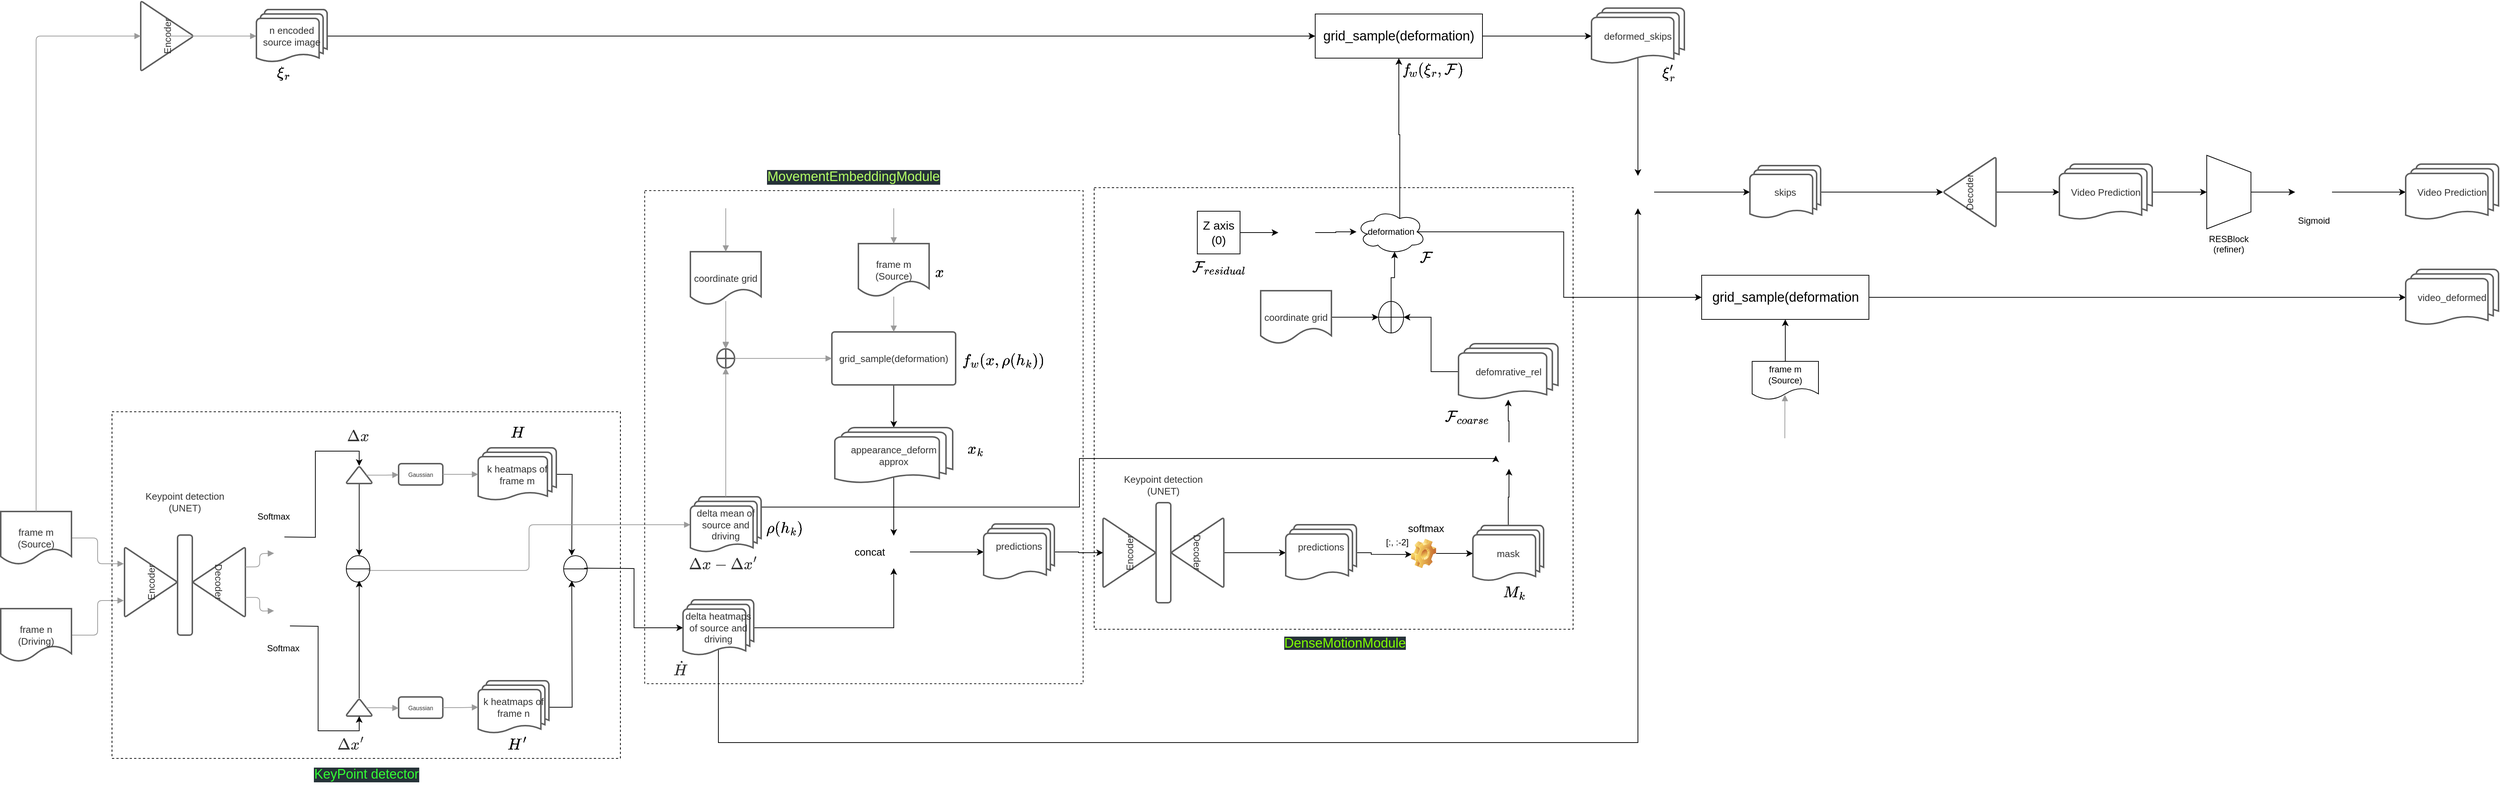 <mxfile version="13.3.5" type="device"><diagram id="L3eLGD_Az_eGLFjUM6wh" name="Page-1"><mxGraphModel dx="1581" dy="1795" grid="1" gridSize="10" guides="1" tooltips="1" connect="1" arrows="1" fold="1" page="1" pageScale="1" pageWidth="850" pageHeight="1100" math="1" shadow="0"><root><mxCell id="0"/><mxCell id="1" parent="0"/><UserObject label="&lt;font style=&quot;font-size: 18px&quot;&gt;$$\Delta x^\prime$$&lt;/font&gt;" lucidchartObjectId="6Wx8dJi_zDxf" id="5j5Tnzp2Y_lNu7FPLV_g-2"><mxCell style="html=1;whiteSpace=wrap;fontSize=13;fontColor=#333333;spacing=0;strokeOpacity=100;rounded=1;absoluteArcSize=1;arcSize=7.2;strokeWidth=2;fillColor=none;strokeColor=none;" vertex="1" parent="1"><mxGeometry x="506" y="406" width="130" height="14" as="geometry"/></mxCell></UserObject><UserObject label="&lt;font style=&quot;font-size: 18px&quot;&gt;$$\Delta x - \Delta x^\prime$$&lt;br&gt;&lt;/font&gt;" lucidchartObjectId="AYx8v_8K7wUC" id="5j5Tnzp2Y_lNu7FPLV_g-3"><mxCell style="html=1;whiteSpace=wrap;fontSize=13;fontColor=#333333;spacing=0;strokeOpacity=100;rounded=1;absoluteArcSize=1;arcSize=7.2;strokeWidth=2;fillColor=none;strokeColor=none;" vertex="1" parent="1"><mxGeometry x="1032" y="161" width="88" height="36" as="geometry"/></mxCell></UserObject><UserObject label="&lt;font style=&quot;font-size: 18px&quot;&gt;$$\dot{H}$$&lt;/font&gt;" lucidchartObjectId="OYx8OWezAmLr" id="5j5Tnzp2Y_lNu7FPLV_g-4"><mxCell style="html=1;whiteSpace=wrap;fontSize=13;fontColor=#333333;spacing=0;strokeOpacity=100;rounded=1;absoluteArcSize=1;arcSize=7.2;strokeWidth=2;fillColor=none;strokeColor=none;" vertex="1" parent="1"><mxGeometry x="970" y="292" width="98" height="36" as="geometry"/></mxCell></UserObject><UserObject label="Keypoint detection (UNET)" lucidchartObjectId="YHQ5b93i939r" id="5j5Tnzp2Y_lNu7FPLV_g-5"><mxCell style="html=1;whiteSpace=wrap;fontSize=13;fontColor=#333333;spacing=0;strokeOpacity=100;rounded=1;absoluteArcSize=1;arcSize=7.2;strokeWidth=2;fillColor=none;strokeColor=none;" vertex="1" parent="1"><mxGeometry x="274" y="65" width="144" height="36" as="geometry"/></mxCell></UserObject><UserObject label="" lucidchartObjectId="XDQ5Leu0.KPG" id="5j5Tnzp2Y_lNu7FPLV_g-6"><mxCell style="html=1;jettySize=18;fontSize=11;strokeColor=#9A9A9A;rounded=1;arcSize=12;edgeStyle=elbowEdgeStyle;startArrow=none;;endArrow=block;endFill=1;;exitX=1.009;exitY=0.5;exitPerimeter=1;" edge="1" parent="1" source="5j5Tnzp2Y_lNu7FPLV_g-8"><mxGeometry width="100" height="100" relative="1" as="geometry"><Array as="points"/><mxPoint x="263" y="167" as="targetPoint"/></mxGeometry></mxCell></UserObject><UserObject label="" lucidchartObjectId="1DQ50~fby6E-" id="5j5Tnzp2Y_lNu7FPLV_g-7"><mxCell style="html=1;jettySize=18;fontSize=11;strokeColor=#9A9A9A;rounded=1;arcSize=12;edgeStyle=elbowEdgeStyle;startArrow=none;;endArrow=block;endFill=1;;exitX=1.009;exitY=0.5;exitPerimeter=1;" edge="1" parent="1" source="5j5Tnzp2Y_lNu7FPLV_g-9"><mxGeometry width="100" height="100" relative="1" as="geometry"><Array as="points"/><mxPoint x="263" y="217" as="targetPoint"/></mxGeometry></mxCell></UserObject><UserObject label="frame m (Source)" lucidchartObjectId="6EQ5Cg.mGCNE" id="5j5Tnzp2Y_lNu7FPLV_g-8"><mxCell style="html=1;whiteSpace=wrap;shape=document;fontSize=13;fontColor=#333333;spacing=3;strokeColor=#5e5e5e;strokeOpacity=100;rounded=1;absoluteArcSize=1;arcSize=7.2;strokeWidth=2;fillColor=none;" vertex="1" parent="1"><mxGeometry x="96" y="96" width="96" height="72" as="geometry"/></mxCell></UserObject><UserObject label="frame n (Driving)" lucidchartObjectId="-EQ5yYWdhNQ1" id="5j5Tnzp2Y_lNu7FPLV_g-9"><mxCell style="html=1;whiteSpace=wrap;shape=document;fontSize=13;fontColor=#333333;spacing=3;strokeColor=#5e5e5e;strokeOpacity=100;rounded=1;absoluteArcSize=1;arcSize=7.2;strokeWidth=2;fillColor=none;" vertex="1" parent="1"><mxGeometry x="96" y="228" width="96" height="72" as="geometry"/></mxCell></UserObject><mxCell id="5j5Tnzp2Y_lNu7FPLV_g-84" style="edgeStyle=orthogonalEdgeStyle;rounded=0;orthogonalLoop=1;jettySize=auto;html=1;exitX=1;exitY=0.5;exitDx=0;exitDy=0;exitPerimeter=0;entryX=0.5;entryY=0;entryDx=0;entryDy=0;" edge="1" parent="1" source="5j5Tnzp2Y_lNu7FPLV_g-10"><mxGeometry relative="1" as="geometry"><mxPoint x="871" y="156" as="targetPoint"/></mxGeometry></mxCell><UserObject label="k heatmaps of frame m" lucidchartObjectId="iFQ5_AFMdcz." id="5j5Tnzp2Y_lNu7FPLV_g-10"><mxCell style="html=1;whiteSpace=wrap;shape=mxgraph.flowchart.multi-document;fontSize=13;fontColor=#333333;spacing=3;strokeColor=#5e5e5e;strokeOpacity=100;rounded=1;absoluteArcSize=1;arcSize=7.2;strokeWidth=2;" vertex="1" parent="1"><mxGeometry x="744" y="9.5" width="106" height="72" as="geometry"/></mxCell></UserObject><mxCell id="5j5Tnzp2Y_lNu7FPLV_g-86" style="edgeStyle=orthogonalEdgeStyle;rounded=0;orthogonalLoop=1;jettySize=auto;html=1;exitX=1;exitY=0.5;exitDx=0;exitDy=0;exitPerimeter=0;entryX=0.5;entryY=1;entryDx=0;entryDy=0;" edge="1" parent="1" source="5j5Tnzp2Y_lNu7FPLV_g-11"><mxGeometry relative="1" as="geometry"><mxPoint x="871" y="190" as="targetPoint"/></mxGeometry></mxCell><UserObject label="k heatmaps of frame n" lucidchartObjectId="kFQ57FH5-kVG" id="5j5Tnzp2Y_lNu7FPLV_g-11"><mxCell style="html=1;whiteSpace=wrap;shape=mxgraph.flowchart.multi-document;fontSize=13;fontColor=#333333;spacing=3;strokeColor=#5e5e5e;strokeOpacity=100;rounded=1;absoluteArcSize=1;arcSize=7.2;strokeWidth=2;" vertex="1" parent="1"><mxGeometry x="744" y="326" width="96" height="72" as="geometry"/></mxCell></UserObject><UserObject label="Encoder" lucidchartObjectId="UIU5APm7ZW-x" id="5j5Tnzp2Y_lNu7FPLV_g-15"><mxCell style="html=1;whiteSpace=wrap;triangle;direction=south;anchorPointDirection=0;fontSize=13;fontColor=#333333;spacing=3;strokeColor=#5e5e5e;strokeOpacity=100;rounded=1;absoluteArcSize=1;arcSize=7.2;rotation=-90;strokeWidth=2;fillColor=none;" vertex="1" parent="1"><mxGeometry x="274" y="-586" width="96" height="72" as="geometry"/></mxCell></UserObject><UserObject label="" lucidchartObjectId="4IU5thQQEV3Q" id="5j5Tnzp2Y_lNu7FPLV_g-16"><mxCell style="html=1;jettySize=18;fontSize=11;strokeColor=#9A9A9A;rounded=1;arcSize=12;edgeStyle=orthogonalEdgeStyle;startArrow=none;;endArrow=block;endFill=1;;exitX=0.5;exitY=-0.013;exitPerimeter=1;entryX=0.5;entryY=-0.012;entryPerimeter=1;" edge="1" parent="1" source="5j5Tnzp2Y_lNu7FPLV_g-8" target="5j5Tnzp2Y_lNu7FPLV_g-15"><mxGeometry width="100" height="100" relative="1" as="geometry"><Array as="points"/></mxGeometry></mxCell></UserObject><UserObject label="Gaussian" lucidchartObjectId="9JU5BJXWtmYZ" id="5j5Tnzp2Y_lNu7FPLV_g-17"><mxCell style="html=1;whiteSpace=wrap;;fontSize=8;fontColor=#333333;spacing=3;strokeColor=#5e5e5e;strokeOpacity=100;rounded=1;absoluteArcSize=1;arcSize=7.2;strokeWidth=2;fillColor=none;" vertex="1" parent="1"><mxGeometry x="636" y="348" width="60" height="29" as="geometry"/></mxCell></UserObject><UserObject label="Decoder" lucidchartObjectId="Q1U5qX6ZHVPk" id="5j5Tnzp2Y_lNu7FPLV_g-18"><mxCell style="html=1;whiteSpace=wrap;triangle;direction=south;anchorPointDirection=0;fontSize=13;fontColor=#333333;spacing=3;strokeColor=#5e5e5e;strokeOpacity=100;rounded=1;absoluteArcSize=1;arcSize=7.2;rotation=90;strokeWidth=2;fillColor=none;" vertex="1" parent="1"><mxGeometry x="344" y="156" width="96" height="72" as="geometry"/></mxCell></UserObject><UserObject label="Encoder" lucidchartObjectId="R1U5oZ_cvqZq" id="5j5Tnzp2Y_lNu7FPLV_g-19"><mxCell style="html=1;whiteSpace=wrap;triangle;direction=south;anchorPointDirection=0;fontSize=13;fontColor=#333333;spacing=3;strokeColor=#5e5e5e;strokeOpacity=100;rounded=1;absoluteArcSize=1;arcSize=7.2;rotation=-90;strokeWidth=2;fillColor=none;" vertex="1" parent="1"><mxGeometry x="252" y="156" width="96" height="72" as="geometry"/></mxCell></UserObject><UserObject label="" lucidchartObjectId="r2U5DAS223IC" id="5j5Tnzp2Y_lNu7FPLV_g-20"><mxCell style="html=1;whiteSpace=wrap;;fontSize=11;spacing=3;strokeColor=#5e5e5e;strokeOpacity=100;rounded=1;absoluteArcSize=1;arcSize=7.2;strokeWidth=2;fillColor=none;" vertex="1" parent="1"><mxGeometry x="336" y="128" width="20" height="136" as="geometry"/></mxCell></UserObject><UserObject label="" lucidchartObjectId="y3U5kB7.U.N3" id="5j5Tnzp2Y_lNu7FPLV_g-21"><mxCell style="html=1;jettySize=18;fontSize=11;strokeColor=#9A9A9A;rounded=1;arcSize=12;edgeStyle=orthogonalEdgeStyle;startArrow=none;;endArrow=block;endFill=1;;exitX=0.279;exitY=-0.013;exitPerimeter=1;entryX=0.102;entryY=0.538;entryPerimeter=1;" edge="1" parent="1" source="5j5Tnzp2Y_lNu7FPLV_g-18"><mxGeometry width="100" height="100" relative="1" as="geometry"><Array as="points"/><mxPoint x="467" y="152.797" as="targetPoint"/></mxGeometry></mxCell></UserObject><UserObject label="" lucidchartObjectId="E3U5V~7MBOwX" id="5j5Tnzp2Y_lNu7FPLV_g-22"><mxCell style="html=1;jettySize=18;fontSize=11;strokeColor=#9A9A9A;rounded=1;arcSize=12;edgeStyle=orthogonalEdgeStyle;startArrow=none;;endArrow=block;endFill=1;;exitX=0.721;exitY=-0.012;exitPerimeter=1;entryX=0.102;entryY=0.415;entryPerimeter=1;" edge="1" parent="1" source="5j5Tnzp2Y_lNu7FPLV_g-18"><mxGeometry width="100" height="100" relative="1" as="geometry"><Array as="points"/><mxPoint x="467" y="230.943" as="targetPoint"/></mxGeometry></mxCell></UserObject><UserObject label="Gaussian" lucidchartObjectId="LgV5c-Hravci" id="5j5Tnzp2Y_lNu7FPLV_g-23"><mxCell style="html=1;whiteSpace=wrap;;fontSize=8;fontColor=#333333;spacing=3;strokeColor=#5e5e5e;strokeOpacity=100;rounded=1;absoluteArcSize=1;arcSize=7.2;strokeWidth=2;fillColor=none;" vertex="1" parent="1"><mxGeometry x="636" y="31" width="60" height="29" as="geometry"/></mxCell></UserObject><UserObject label="" lucidchartObjectId="max8T9RApycU" id="5j5Tnzp2Y_lNu7FPLV_g-24"><mxCell style="html=1;jettySize=18;fontSize=11;strokeColor=#9A9A9A;rounded=1;arcSize=12;edgeStyle=orthogonalEdgeStyle;startArrow=none;;endArrow=block;endFill=1;;exitX=1.015;exitY=0.5;exitPerimeter=1;entryX=-0.009;entryY=0.5;entryPerimeter=1;" edge="1" parent="1" source="5j5Tnzp2Y_lNu7FPLV_g-23" target="5j5Tnzp2Y_lNu7FPLV_g-10"><mxGeometry width="100" height="100" relative="1" as="geometry"><Array as="points"/></mxGeometry></mxCell></UserObject><UserObject label="" lucidchartObjectId="gbx8Wof-hVXV" id="5j5Tnzp2Y_lNu7FPLV_g-25"><mxCell style="html=1;jettySize=18;fontSize=11;strokeColor=#9A9A9A;rounded=1;arcSize=12;edgeStyle=orthogonalEdgeStyle;startArrow=none;;endArrow=block;endFill=1;;exitX=1.015;exitY=0.5;exitPerimeter=1;entryX=-0.009;entryY=0.5;entryPerimeter=1;" edge="1" parent="1" source="5j5Tnzp2Y_lNu7FPLV_g-17" target="5j5Tnzp2Y_lNu7FPLV_g-11"><mxGeometry width="100" height="100" relative="1" as="geometry"><Array as="points"/></mxGeometry></mxCell></UserObject><mxCell id="5j5Tnzp2Y_lNu7FPLV_g-82" style="edgeStyle=orthogonalEdgeStyle;rounded=0;orthogonalLoop=1;jettySize=auto;html=1;exitX=0.5;exitY=0;exitDx=0;exitDy=0;entryX=0.5;entryY=1;entryDx=0;entryDy=0;" edge="1" parent="1" source="5j5Tnzp2Y_lNu7FPLV_g-29"><mxGeometry relative="1" as="geometry"><mxPoint x="582.5" y="190" as="targetPoint"/></mxGeometry></mxCell><UserObject label="" lucidchartObjectId="8Vx87D0tTsEu" id="5j5Tnzp2Y_lNu7FPLV_g-29"><mxCell style="html=1;whiteSpace=wrap;triangle;direction=north;anchorPointDirection=0;fontSize=11;spacing=3;strokeColor=#5e5e5e;strokeOpacity=100;rounded=1;absoluteArcSize=1;arcSize=7.2;strokeWidth=2;" vertex="1" parent="1"><mxGeometry x="564" y="350" width="37" height="24" as="geometry"/></mxCell></UserObject><mxCell id="5j5Tnzp2Y_lNu7FPLV_g-79" style="edgeStyle=orthogonalEdgeStyle;rounded=0;orthogonalLoop=1;jettySize=auto;html=1;exitX=0.5;exitY=1;exitDx=0;exitDy=0;entryX=0.5;entryY=0;entryDx=0;entryDy=0;" edge="1" parent="1" source="5j5Tnzp2Y_lNu7FPLV_g-30"><mxGeometry relative="1" as="geometry"><mxPoint x="582.5" y="156" as="targetPoint"/></mxGeometry></mxCell><UserObject label="" lucidchartObjectId="qWx8_yA~ZtG2" id="5j5Tnzp2Y_lNu7FPLV_g-30"><mxCell style="html=1;whiteSpace=wrap;triangle;direction=north;anchorPointDirection=0;fontSize=11;spacing=3;strokeColor=#5e5e5e;strokeOpacity=100;rounded=1;absoluteArcSize=1;arcSize=7.2;strokeWidth=2;fillColor=none;" vertex="1" parent="1"><mxGeometry x="564" y="34" width="37" height="24" as="geometry"/></mxCell></UserObject><UserObject label="" lucidchartObjectId="IWx8UNFeWIfw" id="5j5Tnzp2Y_lNu7FPLV_g-33"><mxCell style="html=1;jettySize=18;fontSize=11;strokeColor=#9A9A9A;rounded=1;arcSize=12;edgeStyle=orthogonalEdgeStyle;startArrow=none;;endArrow=block;endFill=1;;exitX=0.795;exitY=0.529;exitPerimeter=1;entryX=-0.015;entryY=0.524;entryPerimeter=1;" edge="1" parent="1" source="5j5Tnzp2Y_lNu7FPLV_g-29" target="5j5Tnzp2Y_lNu7FPLV_g-17"><mxGeometry width="100" height="100" relative="1" as="geometry"><Array as="points"/></mxGeometry></mxCell></UserObject><UserObject label="" lucidchartObjectId="OWx8GfACaasp" id="5j5Tnzp2Y_lNu7FPLV_g-34"><mxCell style="html=1;jettySize=18;fontSize=11;strokeColor=#9A9A9A;rounded=1;arcSize=12;edgeStyle=orthogonalEdgeStyle;startArrow=none;;endArrow=block;endFill=1;;exitX=0.795;exitY=0.529;exitPerimeter=1;entryX=-0.015;entryY=0.524;entryPerimeter=1;" edge="1" parent="1" source="5j5Tnzp2Y_lNu7FPLV_g-30" target="5j5Tnzp2Y_lNu7FPLV_g-23"><mxGeometry width="100" height="100" relative="1" as="geometry"><Array as="points"/></mxGeometry></mxCell></UserObject><UserObject label="&lt;font style=&quot;font-size: 18px&quot;&gt;$$\Delta x$$&lt;/font&gt;" lucidchartObjectId="uXx8t-WE20jk" id="5j5Tnzp2Y_lNu7FPLV_g-35"><mxCell style="html=1;whiteSpace=wrap;fontSize=13;fontColor=#333333;spacing=0;strokeOpacity=100;rounded=1;absoluteArcSize=1;arcSize=7.2;strokeWidth=2;fillColor=none;strokeColor=none;" vertex="1" parent="1"><mxGeometry x="516" y="-12" width="130" height="14" as="geometry"/></mxCell></UserObject><UserObject label="n encoded source image" lucidchartObjectId="hZx8ResisXe5" id="5j5Tnzp2Y_lNu7FPLV_g-39"><mxCell style="html=1;whiteSpace=wrap;shape=mxgraph.flowchart.multi-document;fontSize=13;fontColor=#333333;spacing=3;strokeColor=#5e5e5e;strokeOpacity=100;rounded=1;absoluteArcSize=1;arcSize=7.2;fillColor=FFFFFF;strokeWidth=2;" vertex="1" parent="1"><mxGeometry x="443" y="-586" width="96" height="72" as="geometry"/></mxCell></UserObject><UserObject label="" lucidchartObjectId="qty8qVSh8B0U" id="5j5Tnzp2Y_lNu7FPLV_g-40"><mxCell style="html=1;jettySize=18;fontSize=11;strokeColor=#9A9A9A;rounded=1;arcSize=12;edgeStyle=orthogonalEdgeStyle;startArrow=none;;endArrow=block;endFill=1;;exitX=0.5;exitY=0.987;exitPerimeter=1;entryX=-0.009;entryY=0.5;entryPerimeter=1;" edge="1" parent="1" source="5j5Tnzp2Y_lNu7FPLV_g-15" target="5j5Tnzp2Y_lNu7FPLV_g-39"><mxGeometry width="100" height="100" relative="1" as="geometry"><Array as="points"/></mxGeometry></mxCell></UserObject><UserObject label="" lucidchartObjectId="zty8ZvJ4AGnx" id="5j5Tnzp2Y_lNu7FPLV_g-41"><mxCell style="html=1;jettySize=18;fontSize=11;strokeColor=#9A9A9A;rounded=1;arcSize=12;edgeStyle=orthogonalEdgeStyle;startArrow=none;;endArrow=block;endFill=1;;exitX=1;exitY=0.668;exitPerimeter=1;entryX=-0.009;entryY=0.5;entryPerimeter=1;" edge="1" parent="1" target="5j5Tnzp2Y_lNu7FPLV_g-46"><mxGeometry width="100" height="100" relative="1" as="geometry"><Array as="points"><mxPoint x="813" y="176"/><mxPoint x="813" y="114"/></Array><mxPoint x="594" y="176.077" as="sourcePoint"/></mxGeometry></mxCell></UserObject><mxCell id="5j5Tnzp2Y_lNu7FPLV_g-175" style="edgeStyle=orthogonalEdgeStyle;rounded=0;orthogonalLoop=1;jettySize=auto;html=1;exitX=1;exitY=0.5;exitDx=0;exitDy=0;exitPerimeter=0;" edge="1" parent="1" source="5j5Tnzp2Y_lNu7FPLV_g-42" target="5j5Tnzp2Y_lNu7FPLV_g-174"><mxGeometry relative="1" as="geometry"/></mxCell><UserObject label="n encoded source image" lucidchartObjectId="Nty83J-XGm4c" id="5j5Tnzp2Y_lNu7FPLV_g-42"><mxCell style="html=1;whiteSpace=wrap;shape=mxgraph.flowchart.multi-document;fontSize=13;fontColor=#333333;spacing=3;strokeColor=#5e5e5e;strokeOpacity=100;rounded=1;absoluteArcSize=1;arcSize=7.2;strokeWidth=2;" vertex="1" parent="1"><mxGeometry x="443" y="-586" width="96" height="72" as="geometry"/></mxCell></UserObject><UserObject label="frame m (Source)" lucidchartObjectId="7uy8eTkhC.3t" id="5j5Tnzp2Y_lNu7FPLV_g-43"><mxCell style="html=1;whiteSpace=wrap;shape=document;fontSize=13;fontColor=#333333;spacing=3;strokeColor=#5e5e5e;strokeOpacity=100;rounded=1;absoluteArcSize=1;arcSize=7.2;strokeWidth=2;fillColor=none;" vertex="1" parent="1"><mxGeometry x="1260" y="-268" width="96" height="72" as="geometry"/></mxCell></UserObject><mxCell id="5j5Tnzp2Y_lNu7FPLV_g-220" style="edgeStyle=orthogonalEdgeStyle;rounded=0;orthogonalLoop=1;jettySize=auto;html=1;exitX=0.5;exitY=1;exitDx=0;exitDy=0;entryX=0.5;entryY=0;entryDx=0;entryDy=0;entryPerimeter=0;" edge="1" parent="1" source="5j5Tnzp2Y_lNu7FPLV_g-44" target="5j5Tnzp2Y_lNu7FPLV_g-219"><mxGeometry relative="1" as="geometry"/></mxCell><UserObject label="grid_sample(deformation)" lucidchartObjectId="zvy8iDGms_y4" id="5j5Tnzp2Y_lNu7FPLV_g-44"><mxCell style="html=1;whiteSpace=wrap;;fontSize=13;fontColor=#333333;spacing=3;strokeColor=#5e5e5e;strokeOpacity=100;rounded=1;absoluteArcSize=1;arcSize=7.2;strokeWidth=2;fillColor=none;" vertex="1" parent="1"><mxGeometry x="1224" y="-148" width="168" height="72" as="geometry"/></mxCell></UserObject><UserObject label="" lucidchartObjectId="9vy8EGMD3ZkZ" id="5j5Tnzp2Y_lNu7FPLV_g-45"><mxCell style="html=1;jettySize=18;fontSize=11;strokeColor=#9A9A9A;rounded=1;arcSize=12;edgeStyle=orthogonalEdgeStyle;startArrow=none;;endArrow=block;endFill=1;;exitX=0.5;exitY=0.929;exitPerimeter=1;entryX=0.5;entryY=-0.012;entryPerimeter=1;" edge="1" parent="1" source="5j5Tnzp2Y_lNu7FPLV_g-43" target="5j5Tnzp2Y_lNu7FPLV_g-44"><mxGeometry width="100" height="100" relative="1" as="geometry"><Array as="points"/></mxGeometry></mxCell></UserObject><mxCell id="5j5Tnzp2Y_lNu7FPLV_g-162" style="edgeStyle=orthogonalEdgeStyle;rounded=0;orthogonalLoop=1;jettySize=auto;html=1;exitX=1;exitY=0.5;exitDx=0;exitDy=0;exitPerimeter=0;entryX=0;entryY=0.5;entryDx=0;entryDy=0;" edge="1" parent="1" source="5j5Tnzp2Y_lNu7FPLV_g-46" target="5j5Tnzp2Y_lNu7FPLV_g-122"><mxGeometry relative="1" as="geometry"><Array as="points"><mxPoint x="1128" y="90"/><mxPoint x="1560" y="90"/><mxPoint x="1560" y="24"/><mxPoint x="2125" y="24"/></Array></mxGeometry></mxCell><UserObject label="delta mean of source and driving" lucidchartObjectId="Dwy8T9g5jju3" id="5j5Tnzp2Y_lNu7FPLV_g-46"><mxCell style="html=1;whiteSpace=wrap;shape=mxgraph.flowchart.multi-document;fontSize=13;fontColor=#333333;spacing=3;strokeColor=#5e5e5e;strokeOpacity=100;rounded=1;absoluteArcSize=1;arcSize=7.2;strokeWidth=2;" vertex="1" parent="1"><mxGeometry x="1032" y="76" width="96" height="76" as="geometry"/></mxCell></UserObject><UserObject label="coordinate grid" lucidchartObjectId="0wy8vBlmR4Og" id="5j5Tnzp2Y_lNu7FPLV_g-47"><mxCell style="html=1;whiteSpace=wrap;shape=document;fontSize=13;fontColor=#333333;spacing=3;strokeColor=#5e5e5e;strokeOpacity=100;rounded=1;absoluteArcSize=1;arcSize=7.2;strokeWidth=2;fillColor=none;" vertex="1" parent="1"><mxGeometry x="1032" y="-257" width="96" height="72" as="geometry"/></mxCell></UserObject><UserObject label="" lucidchartObjectId="-wy8DjJCu2~j" id="5j5Tnzp2Y_lNu7FPLV_g-48"><mxCell style="html=1;whiteSpace=wrap;shape=mxgraph.flowchart.summing_function;fontSize=11;spacing=3;strokeColor=#5e5e5e;strokeOpacity=100;rounded=1;absoluteArcSize=1;arcSize=7.2;strokeWidth=2;fillColor=none;" vertex="1" parent="1"><mxGeometry x="1068" y="-125" width="24" height="26" as="geometry"/></mxCell></UserObject><UserObject label="" lucidchartObjectId="dxy8EBHts.dO" id="5j5Tnzp2Y_lNu7FPLV_g-49"><mxCell style="html=1;jettySize=18;fontSize=11;strokeColor=#9A9A9A;rounded=1;arcSize=12;edgeStyle=orthogonalEdgeStyle;startArrow=none;;endArrow=block;endFill=1;;exitX=0.5;exitY=0.929;exitPerimeter=1;entryX=0.5;entryY=-0.034;entryPerimeter=1;" edge="1" parent="1" source="5j5Tnzp2Y_lNu7FPLV_g-47" target="5j5Tnzp2Y_lNu7FPLV_g-48"><mxGeometry width="100" height="100" relative="1" as="geometry"><Array as="points"/></mxGeometry></mxCell></UserObject><UserObject label="" lucidchartObjectId="fxy8N.wD9Us2" id="5j5Tnzp2Y_lNu7FPLV_g-50"><mxCell style="html=1;jettySize=18;fontSize=11;strokeColor=#9A9A9A;rounded=1;arcSize=12;edgeStyle=orthogonalEdgeStyle;startArrow=none;;endArrow=block;endFill=1;;exitX=0.5;exitY=-0.012;exitPerimeter=1;entryX=0.5;entryY=1.034;entryPerimeter=1;" edge="1" parent="1" source="5j5Tnzp2Y_lNu7FPLV_g-46" target="5j5Tnzp2Y_lNu7FPLV_g-48"><mxGeometry width="100" height="100" relative="1" as="geometry"><Array as="points"/></mxGeometry></mxCell></UserObject><UserObject label="" lucidchartObjectId="vxy84.5l3FTc" id="5j5Tnzp2Y_lNu7FPLV_g-51"><mxCell style="html=1;jettySize=18;fontSize=11;strokeColor=#9A9A9A;rounded=1;arcSize=12;edgeStyle=orthogonalEdgeStyle;startArrow=none;;endArrow=block;endFill=1;;exitX=1.038;exitY=0.5;exitPerimeter=1;entryX=-0.005;entryY=0.5;entryPerimeter=1;" edge="1" parent="1" source="5j5Tnzp2Y_lNu7FPLV_g-48" target="5j5Tnzp2Y_lNu7FPLV_g-44"><mxGeometry width="100" height="100" relative="1" as="geometry"><Array as="points"/></mxGeometry></mxCell></UserObject><UserObject label="" lucidchartObjectId="8yy8gBGPnmRJ" id="5j5Tnzp2Y_lNu7FPLV_g-52"><mxCell style="html=1;jettySize=18;fontSize=11;strokeColor=#9A9A9A;rounded=1;arcSize=12;edgeStyle=elbowEdgeStyle;startArrow=none;;endArrow=block;endFill=1;;" edge="1" parent="1"><mxGeometry width="100" height="100" relative="1" as="geometry"><Array as="points"/><mxPoint x="1080" y="-190" as="sourcePoint"/><mxPoint x="1080" y="-126" as="targetPoint"/></mxGeometry></mxCell></UserObject><UserObject label="" lucidchartObjectId="jzy8jUYwbxyw" id="5j5Tnzp2Y_lNu7FPLV_g-53"><mxCell style="html=1;jettySize=18;fontSize=11;strokeColor=#9A9A9A;rounded=1;arcSize=12;edgeStyle=elbowEdgeStyle;startArrow=none;;endArrow=block;endFill=1;;entryX=0.5;entryY=-0.013;entryPerimeter=1;" edge="1" parent="1" target="5j5Tnzp2Y_lNu7FPLV_g-47"><mxGeometry width="100" height="100" relative="1" as="geometry"><Array as="points"/><mxPoint x="1080" y="-316" as="sourcePoint"/></mxGeometry></mxCell></UserObject><UserObject label="" lucidchartObjectId="nzy81qC2KPHd" id="5j5Tnzp2Y_lNu7FPLV_g-54"><mxCell style="html=1;jettySize=18;fontSize=11;strokeColor=#9A9A9A;rounded=1;arcSize=12;edgeStyle=elbowEdgeStyle;startArrow=none;;endArrow=block;endFill=1;;entryX=0.5;entryY=-0.013;entryPerimeter=1;" edge="1" parent="1" target="5j5Tnzp2Y_lNu7FPLV_g-43"><mxGeometry width="100" height="100" relative="1" as="geometry"><Array as="points"/><mxPoint x="1308" y="-316" as="sourcePoint"/></mxGeometry></mxCell></UserObject><mxCell id="5j5Tnzp2Y_lNu7FPLV_g-71" style="edgeStyle=orthogonalEdgeStyle;rounded=0;orthogonalLoop=1;jettySize=auto;html=1;exitX=0.4;exitY=0.1;exitDx=0;exitDy=0;exitPerimeter=0;entryX=0.5;entryY=0;entryDx=0;entryDy=0;" edge="1" parent="1" target="5j5Tnzp2Y_lNu7FPLV_g-30"><mxGeometry relative="1" as="geometry"><mxPoint x="481" y="130.6" as="sourcePoint"/></mxGeometry></mxCell><mxCell id="5j5Tnzp2Y_lNu7FPLV_g-72" style="edgeStyle=orthogonalEdgeStyle;rounded=0;orthogonalLoop=1;jettySize=auto;html=1;exitX=0.55;exitY=0.95;exitDx=0;exitDy=0;exitPerimeter=0;entryX=0.5;entryY=1;entryDx=0;entryDy=0;" edge="1" parent="1" target="5j5Tnzp2Y_lNu7FPLV_g-29"><mxGeometry relative="1" as="geometry"><mxPoint x="488.5" y="251.45" as="sourcePoint"/></mxGeometry></mxCell><mxCell id="5j5Tnzp2Y_lNu7FPLV_g-69" value="Softmax" style="text;html=1;align=center;verticalAlign=middle;resizable=0;points=[];autosize=1;" vertex="1" parent="1"><mxGeometry x="449" y="272" width="60" height="20" as="geometry"/></mxCell><mxCell id="5j5Tnzp2Y_lNu7FPLV_g-99" style="edgeStyle=orthogonalEdgeStyle;rounded=0;orthogonalLoop=1;jettySize=auto;html=1;exitX=1;exitY=0.5;exitDx=0;exitDy=0;entryX=0;entryY=0.5;entryDx=0;entryDy=0;entryPerimeter=0;" edge="1" parent="1" target="5j5Tnzp2Y_lNu7FPLV_g-98"><mxGeometry relative="1" as="geometry"><mxPoint x="888" y="173" as="sourcePoint"/></mxGeometry></mxCell><UserObject label="Keypoint detection (UNET)" lucidchartObjectId="YHQ5b93i939r" id="5j5Tnzp2Y_lNu7FPLV_g-91"><mxCell style="html=1;whiteSpace=wrap;fontSize=13;fontColor=#333333;spacing=0;strokeOpacity=100;rounded=1;absoluteArcSize=1;arcSize=7.2;strokeWidth=2;fillColor=none;strokeColor=none;" vertex="1" parent="1"><mxGeometry x="1602" y="42" width="144" height="36" as="geometry"/></mxCell></UserObject><mxCell id="5j5Tnzp2Y_lNu7FPLV_g-114" style="edgeStyle=orthogonalEdgeStyle;rounded=0;orthogonalLoop=1;jettySize=auto;html=1;exitX=0.5;exitY=0;exitDx=0;exitDy=0;entryX=0;entryY=0.5;entryDx=0;entryDy=0;entryPerimeter=0;" edge="1" parent="1" source="5j5Tnzp2Y_lNu7FPLV_g-92" target="5j5Tnzp2Y_lNu7FPLV_g-113"><mxGeometry relative="1" as="geometry"/></mxCell><UserObject label="Decoder" lucidchartObjectId="Q1U5qX6ZHVPk" id="5j5Tnzp2Y_lNu7FPLV_g-92"><mxCell style="html=1;whiteSpace=wrap;triangle;direction=south;anchorPointDirection=0;fontSize=13;fontColor=#333333;spacing=3;strokeColor=#5e5e5e;strokeOpacity=100;rounded=1;absoluteArcSize=1;arcSize=7.2;rotation=90;strokeWidth=2;fillColor=none;" vertex="1" parent="1"><mxGeometry x="1672" y="116" width="96" height="72" as="geometry"/></mxCell></UserObject><UserObject label="Encoder" lucidchartObjectId="R1U5oZ_cvqZq" id="5j5Tnzp2Y_lNu7FPLV_g-93"><mxCell style="html=1;whiteSpace=wrap;triangle;direction=south;anchorPointDirection=0;fontSize=13;fontColor=#333333;spacing=3;strokeColor=#5e5e5e;strokeOpacity=100;rounded=1;absoluteArcSize=1;arcSize=7.2;rotation=-90;strokeWidth=2;fillColor=none;" vertex="1" parent="1"><mxGeometry x="1580" y="116" width="96" height="72" as="geometry"/></mxCell></UserObject><UserObject label="" lucidchartObjectId="r2U5DAS223IC" id="5j5Tnzp2Y_lNu7FPLV_g-94"><mxCell style="html=1;whiteSpace=wrap;;fontSize=11;spacing=3;strokeColor=#5e5e5e;strokeOpacity=100;rounded=1;absoluteArcSize=1;arcSize=7.2;strokeWidth=2;fillColor=none;" vertex="1" parent="1"><mxGeometry x="1664" y="84" width="20" height="136" as="geometry"/></mxCell></UserObject><mxCell id="5j5Tnzp2Y_lNu7FPLV_g-104" style="edgeStyle=orthogonalEdgeStyle;rounded=0;orthogonalLoop=1;jettySize=auto;html=1;exitX=1;exitY=0.5;exitDx=0;exitDy=0;exitPerimeter=0;" edge="1" parent="1" source="5j5Tnzp2Y_lNu7FPLV_g-98" target="5j5Tnzp2Y_lNu7FPLV_g-102"><mxGeometry relative="1" as="geometry"/></mxCell><mxCell id="5j5Tnzp2Y_lNu7FPLV_g-180" style="edgeStyle=orthogonalEdgeStyle;rounded=0;orthogonalLoop=1;jettySize=auto;html=1;exitX=0.5;exitY=0.88;exitDx=0;exitDy=0;exitPerimeter=0;entryX=0.5;entryY=1;entryDx=0;entryDy=0;" edge="1" parent="1" source="5j5Tnzp2Y_lNu7FPLV_g-98" target="5j5Tnzp2Y_lNu7FPLV_g-183"><mxGeometry relative="1" as="geometry"><mxPoint x="2318" y="-190" as="targetPoint"/><Array as="points"><mxPoint x="1070" y="410"/><mxPoint x="2318" y="410"/></Array></mxGeometry></mxCell><UserObject label="delta heatmaps of source and driving" lucidchartObjectId="Dwy8T9g5jju3" id="5j5Tnzp2Y_lNu7FPLV_g-98"><mxCell style="html=1;whiteSpace=wrap;shape=mxgraph.flowchart.multi-document;fontSize=13;fontColor=#333333;spacing=3;strokeColor=#5e5e5e;strokeOpacity=100;rounded=1;absoluteArcSize=1;arcSize=7.2;strokeWidth=2;" vertex="1" parent="1"><mxGeometry x="1022" y="216" width="96" height="76" as="geometry"/></mxCell></UserObject><mxCell id="5j5Tnzp2Y_lNu7FPLV_g-111" style="edgeStyle=orthogonalEdgeStyle;rounded=0;orthogonalLoop=1;jettySize=auto;html=1;exitX=1;exitY=0.5;exitDx=0;exitDy=0;entryX=0;entryY=0.5;entryDx=0;entryDy=0;entryPerimeter=0;" edge="1" parent="1" source="5j5Tnzp2Y_lNu7FPLV_g-102" target="5j5Tnzp2Y_lNu7FPLV_g-110"><mxGeometry relative="1" as="geometry"/></mxCell><mxCell id="5j5Tnzp2Y_lNu7FPLV_g-102" value="" style="shape=image;html=1;verticalAlign=top;verticalLabelPosition=bottom;labelBackgroundColor=#ffffff;imageAspect=0;aspect=fixed;image=https://cdn3.iconfinder.com/data/icons/google-material-design-icons/48/ic_merge_type_48px-128.png;fillColor=#ffffff;" vertex="1" parent="1"><mxGeometry x="1286" y="129" width="44" height="44" as="geometry"/></mxCell><mxCell id="5j5Tnzp2Y_lNu7FPLV_g-107" value="&lt;font style=&quot;font-size: 14px&quot;&gt;concat&lt;/font&gt;" style="text;html=1;align=center;verticalAlign=middle;resizable=0;points=[];autosize=1;" vertex="1" parent="1"><mxGeometry x="1245" y="141" width="60" height="20" as="geometry"/></mxCell><mxCell id="5j5Tnzp2Y_lNu7FPLV_g-112" style="edgeStyle=orthogonalEdgeStyle;rounded=0;orthogonalLoop=1;jettySize=auto;html=1;exitX=1;exitY=0.5;exitDx=0;exitDy=0;exitPerimeter=0;" edge="1" parent="1" source="5j5Tnzp2Y_lNu7FPLV_g-110" target="5j5Tnzp2Y_lNu7FPLV_g-93"><mxGeometry relative="1" as="geometry"/></mxCell><UserObject label="&lt;div&gt;predictions&lt;/div&gt;&lt;div&gt;&lt;br&gt;&lt;/div&gt;" lucidchartObjectId="Dwy8T9g5jju3" id="5j5Tnzp2Y_lNu7FPLV_g-110"><mxCell style="html=1;whiteSpace=wrap;shape=mxgraph.flowchart.multi-document;fontSize=13;fontColor=#333333;spacing=3;strokeColor=#5e5e5e;strokeOpacity=100;rounded=1;absoluteArcSize=1;arcSize=7.2;strokeWidth=2;" vertex="1" parent="1"><mxGeometry x="1430" y="113" width="96" height="76" as="geometry"/></mxCell></UserObject><mxCell id="5j5Tnzp2Y_lNu7FPLV_g-126" style="edgeStyle=orthogonalEdgeStyle;rounded=0;orthogonalLoop=1;jettySize=auto;html=1;exitX=1;exitY=0.5;exitDx=0;exitDy=0;exitPerimeter=0;entryX=0.9;entryY=1.317;entryDx=0;entryDy=0;entryPerimeter=0;" edge="1" parent="1" source="5j5Tnzp2Y_lNu7FPLV_g-113" target="5j5Tnzp2Y_lNu7FPLV_g-117"><mxGeometry relative="1" as="geometry"/></mxCell><UserObject label="&lt;div&gt;predictions&lt;/div&gt;&lt;div&gt;&lt;br&gt;&lt;/div&gt;" lucidchartObjectId="Dwy8T9g5jju3" id="5j5Tnzp2Y_lNu7FPLV_g-113"><mxCell style="html=1;whiteSpace=wrap;shape=mxgraph.flowchart.multi-document;fontSize=13;fontColor=#333333;spacing=3;strokeColor=#5e5e5e;strokeOpacity=100;rounded=1;absoluteArcSize=1;arcSize=7.2;strokeWidth=2;" vertex="1" parent="1"><mxGeometry x="1840" y="114" width="96" height="76" as="geometry"/></mxCell></UserObject><mxCell id="5j5Tnzp2Y_lNu7FPLV_g-163" style="edgeStyle=orthogonalEdgeStyle;rounded=0;orthogonalLoop=1;jettySize=auto;html=1;exitX=0.5;exitY=0;exitDx=0;exitDy=0;exitPerimeter=0;entryX=0.5;entryY=1;entryDx=0;entryDy=0;" edge="1" parent="1" source="5j5Tnzp2Y_lNu7FPLV_g-115" target="5j5Tnzp2Y_lNu7FPLV_g-122"><mxGeometry relative="1" as="geometry"/></mxCell><UserObject label="mask" lucidchartObjectId="Dwy8T9g5jju3" id="5j5Tnzp2Y_lNu7FPLV_g-115"><mxCell style="html=1;whiteSpace=wrap;shape=mxgraph.flowchart.multi-document;fontSize=13;fontColor=#333333;spacing=3;strokeColor=#5e5e5e;strokeOpacity=100;rounded=1;absoluteArcSize=1;arcSize=7.2;strokeWidth=2;" vertex="1" parent="1"><mxGeometry x="2094" y="115" width="96" height="76" as="geometry"/></mxCell></UserObject><mxCell id="5j5Tnzp2Y_lNu7FPLV_g-119" style="edgeStyle=orthogonalEdgeStyle;rounded=0;orthogonalLoop=1;jettySize=auto;html=1;exitX=1;exitY=0.5;exitDx=0;exitDy=0;entryX=0;entryY=0.5;entryDx=0;entryDy=0;entryPerimeter=0;" edge="1" parent="1" source="5j5Tnzp2Y_lNu7FPLV_g-116" target="5j5Tnzp2Y_lNu7FPLV_g-115"><mxGeometry relative="1" as="geometry"/></mxCell><mxCell id="5j5Tnzp2Y_lNu7FPLV_g-116" value="" style="shape=image;html=1;verticalLabelPosition=bottom;labelBackgroundColor=#ffffff;verticalAlign=top;imageAspect=1;aspect=fixed;image=img/clipart/Gear_128x128.png;fillColor=#ffffff;" vertex="1" parent="1"><mxGeometry x="2010" y="133" width="34.1" height="40" as="geometry"/></mxCell><mxCell id="5j5Tnzp2Y_lNu7FPLV_g-117" value="[:, :-2]" style="text;html=1;align=center;verticalAlign=middle;resizable=0;points=[];autosize=1;" vertex="1" parent="1"><mxGeometry x="1966" y="128" width="50" height="20" as="geometry"/></mxCell><mxCell id="5j5Tnzp2Y_lNu7FPLV_g-164" style="edgeStyle=orthogonalEdgeStyle;rounded=0;orthogonalLoop=1;jettySize=auto;html=1;exitX=0.5;exitY=0;exitDx=0;exitDy=0;" edge="1" parent="1" source="5j5Tnzp2Y_lNu7FPLV_g-122" target="5j5Tnzp2Y_lNu7FPLV_g-128"><mxGeometry relative="1" as="geometry"/></mxCell><mxCell id="5j5Tnzp2Y_lNu7FPLV_g-122" value="" style="shape=image;html=1;verticalAlign=top;verticalLabelPosition=bottom;labelBackgroundColor=#ffffff;imageAspect=0;aspect=fixed;image=https://cdn2.iconfinder.com/data/icons/ios-tab-bar/25/Cross_Cricle-128.png;fillColor=#ffffff;" vertex="1" parent="1"><mxGeometry x="2125" y="2" width="36" height="36" as="geometry"/></mxCell><mxCell id="5j5Tnzp2Y_lNu7FPLV_g-127" value="&lt;div&gt;&lt;font style=&quot;font-size: 14px&quot;&gt;softmax&lt;/font&gt;&lt;/div&gt;&lt;div&gt;&lt;font size=&quot;3&quot;&gt;&lt;br&gt;&lt;/font&gt;&lt;/div&gt;" style="text;html=1;align=center;verticalAlign=middle;resizable=0;points=[];autosize=1;" vertex="1" parent="1"><mxGeometry x="2000" y="108" width="60" height="40" as="geometry"/></mxCell><mxCell id="5j5Tnzp2Y_lNu7FPLV_g-137" style="edgeStyle=orthogonalEdgeStyle;rounded=0;orthogonalLoop=1;jettySize=auto;html=1;exitX=0;exitY=0.5;exitDx=0;exitDy=0;exitPerimeter=0;entryX=1;entryY=0.5;entryDx=0;entryDy=0;" edge="1" parent="1" source="5j5Tnzp2Y_lNu7FPLV_g-128" target="5j5Tnzp2Y_lNu7FPLV_g-134"><mxGeometry relative="1" as="geometry"/></mxCell><UserObject label="defomrative_rel" lucidchartObjectId="Dwy8T9g5jju3" id="5j5Tnzp2Y_lNu7FPLV_g-128"><mxCell style="html=1;whiteSpace=wrap;shape=mxgraph.flowchart.multi-document;fontSize=13;fontColor=#333333;spacing=3;strokeColor=#5e5e5e;strokeOpacity=100;rounded=1;absoluteArcSize=1;arcSize=7.2;strokeWidth=2;" vertex="1" parent="1"><mxGeometry x="2074.5" y="-132" width="135" height="76" as="geometry"/></mxCell></UserObject><mxCell id="5j5Tnzp2Y_lNu7FPLV_g-135" style="edgeStyle=orthogonalEdgeStyle;rounded=0;orthogonalLoop=1;jettySize=auto;html=1;exitX=1;exitY=0.5;exitDx=0;exitDy=0;entryX=0;entryY=0.5;entryDx=0;entryDy=0;" edge="1" parent="1" source="5j5Tnzp2Y_lNu7FPLV_g-130" target="5j5Tnzp2Y_lNu7FPLV_g-134"><mxGeometry relative="1" as="geometry"/></mxCell><UserObject label="coordinate grid" lucidchartObjectId="0wy8vBlmR4Og" id="5j5Tnzp2Y_lNu7FPLV_g-130"><mxCell style="html=1;whiteSpace=wrap;shape=document;fontSize=13;fontColor=#333333;spacing=3;strokeColor=#5e5e5e;strokeOpacity=100;rounded=1;absoluteArcSize=1;arcSize=7.2;strokeWidth=2;fillColor=none;" vertex="1" parent="1"><mxGeometry x="1806" y="-204" width="96" height="72" as="geometry"/></mxCell></UserObject><mxCell id="5j5Tnzp2Y_lNu7FPLV_g-165" style="edgeStyle=orthogonalEdgeStyle;rounded=0;orthogonalLoop=1;jettySize=auto;html=1;exitX=0.5;exitY=0;exitDx=0;exitDy=0;entryX=0.55;entryY=0.95;entryDx=0;entryDy=0;entryPerimeter=0;" edge="1" parent="1" source="5j5Tnzp2Y_lNu7FPLV_g-134" target="5j5Tnzp2Y_lNu7FPLV_g-156"><mxGeometry relative="1" as="geometry"/></mxCell><mxCell id="5j5Tnzp2Y_lNu7FPLV_g-134" value="" style="shape=orEllipse;perimeter=ellipsePerimeter;whiteSpace=wrap;html=1;backgroundOutline=1;fillColor=#ffffff;" vertex="1" parent="1"><mxGeometry x="1966" y="-189.5" width="34" height="43" as="geometry"/></mxCell><mxCell id="5j5Tnzp2Y_lNu7FPLV_g-139" value="&lt;div style=&quot;background-color: rgb(38 , 50 , 56) ; font-weight: normal ; font-size: 12px ; line-height: 18px&quot;&gt;&lt;div&gt;&lt;font style=&quot;font-size: 18px&quot; color=&quot;#B3FF66&quot;&gt;MovementEmbeddingModule&lt;/font&gt;&lt;/div&gt;&lt;/div&gt;" style="text;html=1;align=center;verticalAlign=middle;resizable=0;points=[];autosize=1;" vertex="1" parent="1"><mxGeometry x="1128" y="-374" width="250" height="30" as="geometry"/></mxCell><mxCell id="5j5Tnzp2Y_lNu7FPLV_g-143" value="" style="rounded=0;whiteSpace=wrap;html=1;dashed=1;fillColor=none;" vertex="1" parent="1"><mxGeometry x="247" y="-39.5" width="690" height="471" as="geometry"/></mxCell><mxCell id="5j5Tnzp2Y_lNu7FPLV_g-144" value="" style="rounded=0;whiteSpace=wrap;html=1;dashed=1;fillColor=none;opacity=90;movableLabel=1;" vertex="1" parent="1"><mxGeometry x="970" y="-340" width="595" height="670" as="geometry"/></mxCell><mxCell id="5j5Tnzp2Y_lNu7FPLV_g-145" value="" style="rounded=0;whiteSpace=wrap;html=1;dashed=1;fillColor=none;" vertex="1" parent="1"><mxGeometry x="1580" y="-344" width="650" height="600" as="geometry"/></mxCell><mxCell id="5j5Tnzp2Y_lNu7FPLV_g-146" value="&lt;div style=&quot;background-color: rgb(38 , 50 , 56) ; font-weight: normal ; font-size: 12px ; line-height: 18px&quot;&gt;&lt;div&gt;&lt;font style=&quot;font-size: 18px&quot; color=&quot;#33FF33&quot;&gt;KeyPoint detector&lt;/font&gt;&lt;br&gt;&lt;/div&gt;&lt;/div&gt;" style="text;html=1;align=center;verticalAlign=middle;resizable=0;points=[];autosize=1;" vertex="1" parent="1"><mxGeometry x="512" y="438" width="160" height="30" as="geometry"/></mxCell><mxCell id="5j5Tnzp2Y_lNu7FPLV_g-147" value="&lt;div style=&quot;background-color: rgb(38 , 50 , 56) ; font-weight: normal ; font-size: 18px ; line-height: 18px&quot;&gt;&lt;div&gt;&lt;font style=&quot;font-size: 18px&quot; color=&quot;#80FF00&quot;&gt;DenseMotionModule&lt;/font&gt;&lt;/div&gt;&lt;/div&gt;" style="text;html=1;align=center;verticalAlign=middle;resizable=0;points=[];autosize=1;" vertex="1" parent="1"><mxGeometry x="1830" y="264" width="180" height="20" as="geometry"/></mxCell><mxCell id="5j5Tnzp2Y_lNu7FPLV_g-148" value="" style="shape=lineEllipse;perimeter=ellipsePerimeter;whiteSpace=wrap;html=1;backgroundOutline=1;fillColor=none;" vertex="1" parent="1"><mxGeometry x="860" y="156" width="32" height="36" as="geometry"/></mxCell><mxCell id="5j5Tnzp2Y_lNu7FPLV_g-149" value="" style="shape=lineEllipse;perimeter=ellipsePerimeter;whiteSpace=wrap;html=1;backgroundOutline=1;fillColor=none;" vertex="1" parent="1"><mxGeometry x="565" y="156" width="32" height="36" as="geometry"/></mxCell><mxCell id="5j5Tnzp2Y_lNu7FPLV_g-155" value="Softmax" style="text;html=1;align=center;verticalAlign=middle;resizable=0;points=[];autosize=1;" vertex="1" parent="1"><mxGeometry x="436" y="93" width="60" height="20" as="geometry"/></mxCell><mxCell id="5j5Tnzp2Y_lNu7FPLV_g-176" style="edgeStyle=orthogonalEdgeStyle;rounded=0;orthogonalLoop=1;jettySize=auto;html=1;exitX=0.625;exitY=0.2;exitDx=0;exitDy=0;exitPerimeter=0;entryX=0.5;entryY=1;entryDx=0;entryDy=0;" edge="1" parent="1" source="5j5Tnzp2Y_lNu7FPLV_g-156" target="5j5Tnzp2Y_lNu7FPLV_g-174"><mxGeometry relative="1" as="geometry"><Array as="points"><mxPoint x="1995" y="-416"/><mxPoint x="1994" y="-416"/></Array></mxGeometry></mxCell><mxCell id="5j5Tnzp2Y_lNu7FPLV_g-197" style="edgeStyle=orthogonalEdgeStyle;rounded=0;orthogonalLoop=1;jettySize=auto;html=1;exitX=0.875;exitY=0.5;exitDx=0;exitDy=0;exitPerimeter=0;entryX=0;entryY=0.5;entryDx=0;entryDy=0;" edge="1" parent="1" source="5j5Tnzp2Y_lNu7FPLV_g-156" target="5j5Tnzp2Y_lNu7FPLV_g-192"><mxGeometry relative="1" as="geometry"/></mxCell><mxCell id="5j5Tnzp2Y_lNu7FPLV_g-156" value="deformation" style="ellipse;shape=cloud;whiteSpace=wrap;html=1;fillColor=none;" vertex="1" parent="1"><mxGeometry x="1936" y="-314" width="94" height="60" as="geometry"/></mxCell><mxCell id="5j5Tnzp2Y_lNu7FPLV_g-168" style="edgeStyle=orthogonalEdgeStyle;rounded=0;orthogonalLoop=1;jettySize=auto;html=1;exitX=1;exitY=0.5;exitDx=0;exitDy=0;entryX=0.5;entryY=1;entryDx=0;entryDy=0;" edge="1" parent="1" source="5j5Tnzp2Y_lNu7FPLV_g-158" target="5j5Tnzp2Y_lNu7FPLV_g-167"><mxGeometry relative="1" as="geometry"/></mxCell><mxCell id="5j5Tnzp2Y_lNu7FPLV_g-158" value="&lt;font style=&quot;font-size: 16px&quot;&gt;Z axis (0)&lt;/font&gt;" style="whiteSpace=wrap;html=1;aspect=fixed;fillColor=none;" vertex="1" parent="1"><mxGeometry x="1720" y="-312" width="58" height="58" as="geometry"/></mxCell><mxCell id="5j5Tnzp2Y_lNu7FPLV_g-170" style="edgeStyle=orthogonalEdgeStyle;rounded=0;orthogonalLoop=1;jettySize=auto;html=1;exitX=0.5;exitY=0;exitDx=0;exitDy=0;" edge="1" parent="1" source="5j5Tnzp2Y_lNu7FPLV_g-167" target="5j5Tnzp2Y_lNu7FPLV_g-156"><mxGeometry relative="1" as="geometry"/></mxCell><mxCell id="5j5Tnzp2Y_lNu7FPLV_g-167" value="" style="shape=image;html=1;verticalAlign=top;verticalLabelPosition=bottom;labelBackgroundColor=#ffffff;imageAspect=0;aspect=fixed;image=https://cdn3.iconfinder.com/data/icons/google-material-design-icons/48/ic_merge_type_48px-128.png;fillColor=none;direction=south;" vertex="1" parent="1"><mxGeometry x="1830" y="-308" width="50" height="50" as="geometry"/></mxCell><mxCell id="5j5Tnzp2Y_lNu7FPLV_g-171" value="" style="rounded=0;whiteSpace=wrap;html=1;fillColor=none;opacity=0;" vertex="1" parent="1"><mxGeometry x="1050" y="-30" width="120" height="60" as="geometry"/></mxCell><mxCell id="5j5Tnzp2Y_lNu7FPLV_g-173" value="" style="rounded=0;whiteSpace=wrap;html=1;fillColor=none;opacity=0;" vertex="1" parent="1"><mxGeometry x="601" y="-180" width="120" height="60" as="geometry"/></mxCell><mxCell id="5j5Tnzp2Y_lNu7FPLV_g-178" style="edgeStyle=orthogonalEdgeStyle;rounded=0;orthogonalLoop=1;jettySize=auto;html=1;exitX=1;exitY=0.5;exitDx=0;exitDy=0;entryX=0;entryY=0.5;entryDx=0;entryDy=0;entryPerimeter=0;" edge="1" parent="1" source="5j5Tnzp2Y_lNu7FPLV_g-174" target="5j5Tnzp2Y_lNu7FPLV_g-177"><mxGeometry relative="1" as="geometry"/></mxCell><mxCell id="5j5Tnzp2Y_lNu7FPLV_g-174" value="&lt;font style=&quot;font-size: 18px&quot;&gt;grid_sample(deformation)&lt;/font&gt;" style="rounded=0;whiteSpace=wrap;html=1;fillColor=none;" vertex="1" parent="1"><mxGeometry x="1880" y="-580" width="227" height="60" as="geometry"/></mxCell><mxCell id="5j5Tnzp2Y_lNu7FPLV_g-185" style="edgeStyle=orthogonalEdgeStyle;rounded=0;orthogonalLoop=1;jettySize=auto;html=1;exitX=0.5;exitY=0.88;exitDx=0;exitDy=0;exitPerimeter=0;entryX=0.5;entryY=0;entryDx=0;entryDy=0;" edge="1" parent="1" source="5j5Tnzp2Y_lNu7FPLV_g-177" target="5j5Tnzp2Y_lNu7FPLV_g-183"><mxGeometry relative="1" as="geometry"/></mxCell><UserObject label="deformed_skips" lucidchartObjectId="Nty83J-XGm4c" id="5j5Tnzp2Y_lNu7FPLV_g-177"><mxCell style="html=1;whiteSpace=wrap;shape=mxgraph.flowchart.multi-document;fontSize=13;fontColor=#333333;spacing=3;strokeColor=#5e5e5e;strokeOpacity=100;rounded=1;absoluteArcSize=1;arcSize=7.2;strokeWidth=2;" vertex="1" parent="1"><mxGeometry x="2255" y="-588" width="126" height="76" as="geometry"/></mxCell></UserObject><mxCell id="5j5Tnzp2Y_lNu7FPLV_g-187" style="edgeStyle=orthogonalEdgeStyle;rounded=0;orthogonalLoop=1;jettySize=auto;html=1;exitX=1;exitY=0.5;exitDx=0;exitDy=0;entryX=0;entryY=0.5;entryDx=0;entryDy=0;entryPerimeter=0;" edge="1" parent="1" source="5j5Tnzp2Y_lNu7FPLV_g-183" target="5j5Tnzp2Y_lNu7FPLV_g-186"><mxGeometry relative="1" as="geometry"/></mxCell><mxCell id="5j5Tnzp2Y_lNu7FPLV_g-183" value="" style="shape=image;html=1;verticalAlign=top;verticalLabelPosition=bottom;labelBackgroundColor=#ffffff;imageAspect=0;aspect=fixed;image=https://cdn3.iconfinder.com/data/icons/google-material-design-icons/48/ic_merge_type_48px-128.png;fillColor=#ffffff;" vertex="1" parent="1"><mxGeometry x="2296" y="-360" width="44" height="44" as="geometry"/></mxCell><mxCell id="5j5Tnzp2Y_lNu7FPLV_g-200" style="edgeStyle=orthogonalEdgeStyle;rounded=0;orthogonalLoop=1;jettySize=auto;html=1;exitX=1;exitY=0.5;exitDx=0;exitDy=0;exitPerimeter=0;" edge="1" parent="1" source="5j5Tnzp2Y_lNu7FPLV_g-186" target="5j5Tnzp2Y_lNu7FPLV_g-198"><mxGeometry relative="1" as="geometry"/></mxCell><UserObject label="skips" lucidchartObjectId="Nty83J-XGm4c" id="5j5Tnzp2Y_lNu7FPLV_g-186"><mxCell style="html=1;whiteSpace=wrap;shape=mxgraph.flowchart.multi-document;fontSize=13;fontColor=#333333;spacing=3;strokeColor=#5e5e5e;strokeOpacity=100;rounded=1;absoluteArcSize=1;arcSize=7.2;strokeWidth=2;" vertex="1" parent="1"><mxGeometry x="2470" y="-374" width="96" height="72" as="geometry"/></mxCell></UserObject><mxCell id="5j5Tnzp2Y_lNu7FPLV_g-193" style="edgeStyle=orthogonalEdgeStyle;rounded=0;orthogonalLoop=1;jettySize=auto;html=1;exitX=0.5;exitY=0;exitDx=0;exitDy=0;" edge="1" parent="1" source="5j5Tnzp2Y_lNu7FPLV_g-188" target="5j5Tnzp2Y_lNu7FPLV_g-192"><mxGeometry relative="1" as="geometry"/></mxCell><mxCell id="5j5Tnzp2Y_lNu7FPLV_g-188" value="&lt;div&gt;frame m&lt;/div&gt;&lt;div&gt;(Source)&lt;br&gt;&lt;/div&gt;" style="shape=document;whiteSpace=wrap;html=1;boundedLbl=1;fillColor=none;" vertex="1" parent="1"><mxGeometry x="2473" y="-108" width="90" height="52" as="geometry"/></mxCell><UserObject label="" lucidchartObjectId="jzy8jUYwbxyw" id="5j5Tnzp2Y_lNu7FPLV_g-191"><mxCell style="html=1;jettySize=18;fontSize=11;strokeColor=#9A9A9A;rounded=1;arcSize=12;edgeStyle=elbowEdgeStyle;startArrow=none;;endArrow=block;endFill=1;;entryX=0.5;entryY=-0.013;entryPerimeter=1;" edge="1" parent="1"><mxGeometry width="100" height="100" relative="1" as="geometry"><Array as="points"/><mxPoint x="2517.33" y="-3.5" as="sourcePoint"/><mxPoint x="2517.33" y="-62.5" as="targetPoint"/></mxGeometry></mxCell></UserObject><mxCell id="5j5Tnzp2Y_lNu7FPLV_g-196" style="edgeStyle=orthogonalEdgeStyle;rounded=0;orthogonalLoop=1;jettySize=auto;html=1;exitX=1;exitY=0.5;exitDx=0;exitDy=0;" edge="1" parent="1" source="5j5Tnzp2Y_lNu7FPLV_g-192" target="5j5Tnzp2Y_lNu7FPLV_g-195"><mxGeometry relative="1" as="geometry"/></mxCell><mxCell id="5j5Tnzp2Y_lNu7FPLV_g-192" value="&lt;font style=&quot;font-size: 18px&quot;&gt;grid_sample(deformation&lt;/font&gt;" style="rounded=0;whiteSpace=wrap;html=1;fillColor=none;" vertex="1" parent="1"><mxGeometry x="2404.5" y="-225" width="227" height="60" as="geometry"/></mxCell><UserObject label="video_deformed" lucidchartObjectId="Nty83J-XGm4c" id="5j5Tnzp2Y_lNu7FPLV_g-195"><mxCell style="html=1;whiteSpace=wrap;shape=mxgraph.flowchart.multi-document;fontSize=13;fontColor=#333333;spacing=3;strokeColor=#5e5e5e;strokeOpacity=100;rounded=1;absoluteArcSize=1;arcSize=7.2;strokeWidth=2;" vertex="1" parent="1"><mxGeometry x="3360" y="-233" width="126" height="76" as="geometry"/></mxCell></UserObject><mxCell id="5j5Tnzp2Y_lNu7FPLV_g-202" style="edgeStyle=orthogonalEdgeStyle;rounded=0;orthogonalLoop=1;jettySize=auto;html=1;exitX=0.5;exitY=1;exitDx=0;exitDy=0;entryX=0;entryY=0.5;entryDx=0;entryDy=0;entryPerimeter=0;" edge="1" parent="1" source="5j5Tnzp2Y_lNu7FPLV_g-198" target="5j5Tnzp2Y_lNu7FPLV_g-201"><mxGeometry relative="1" as="geometry"/></mxCell><UserObject label="&lt;div&gt;Decoder&lt;/div&gt;" lucidchartObjectId="UIU5APm7ZW-x" id="5j5Tnzp2Y_lNu7FPLV_g-198"><mxCell style="html=1;whiteSpace=wrap;triangle;direction=north;anchorPointDirection=0;fontSize=13;fontColor=#333333;spacing=3;strokeColor=#5e5e5e;strokeOpacity=100;rounded=1;absoluteArcSize=1;arcSize=7.2;rotation=-90;strokeWidth=2;fillColor=none;" vertex="1" parent="1"><mxGeometry x="2720" y="-374" width="96" height="72" as="geometry"/></mxCell></UserObject><mxCell id="5j5Tnzp2Y_lNu7FPLV_g-206" style="edgeStyle=orthogonalEdgeStyle;rounded=0;orthogonalLoop=1;jettySize=auto;html=1;exitX=1;exitY=0.5;exitDx=0;exitDy=0;exitPerimeter=0;entryX=0.5;entryY=1;entryDx=0;entryDy=0;" edge="1" parent="1" source="5j5Tnzp2Y_lNu7FPLV_g-201" target="5j5Tnzp2Y_lNu7FPLV_g-205"><mxGeometry relative="1" as="geometry"/></mxCell><UserObject label="Video Prediction" lucidchartObjectId="Nty83J-XGm4c" id="5j5Tnzp2Y_lNu7FPLV_g-201"><mxCell style="html=1;whiteSpace=wrap;shape=mxgraph.flowchart.multi-document;fontSize=13;fontColor=#333333;spacing=3;strokeColor=#5e5e5e;strokeOpacity=100;rounded=1;absoluteArcSize=1;arcSize=7.2;strokeWidth=2;" vertex="1" parent="1"><mxGeometry x="2890" y="-376" width="126" height="76" as="geometry"/></mxCell></UserObject><mxCell id="5j5Tnzp2Y_lNu7FPLV_g-208" style="edgeStyle=orthogonalEdgeStyle;rounded=0;orthogonalLoop=1;jettySize=auto;html=1;exitX=0.5;exitY=0;exitDx=0;exitDy=0;entryX=0;entryY=0.5;entryDx=0;entryDy=0;" edge="1" parent="1" source="5j5Tnzp2Y_lNu7FPLV_g-205" target="5j5Tnzp2Y_lNu7FPLV_g-207"><mxGeometry relative="1" as="geometry"/></mxCell><mxCell id="5j5Tnzp2Y_lNu7FPLV_g-205" value="&lt;div&gt;RESBlock&lt;/div&gt;&lt;div&gt;(refiner)&lt;br&gt;&lt;/div&gt;" style="verticalLabelPosition=bottom;verticalAlign=top;html=1;shape=trapezoid;perimeter=trapezoidPerimeter;whiteSpace=wrap;size=0.23;arcSize=10;flipV=1;fillColor=none;direction=south;" vertex="1" parent="1"><mxGeometry x="3090" y="-388" width="60" height="100" as="geometry"/></mxCell><mxCell id="5j5Tnzp2Y_lNu7FPLV_g-210" style="edgeStyle=orthogonalEdgeStyle;rounded=0;orthogonalLoop=1;jettySize=auto;html=1;exitX=1;exitY=0.5;exitDx=0;exitDy=0;entryX=0;entryY=0.5;entryDx=0;entryDy=0;entryPerimeter=0;" edge="1" parent="1" source="5j5Tnzp2Y_lNu7FPLV_g-207" target="5j5Tnzp2Y_lNu7FPLV_g-209"><mxGeometry relative="1" as="geometry"/></mxCell><mxCell id="5j5Tnzp2Y_lNu7FPLV_g-207" value="&lt;div&gt;Sigmoid&lt;/div&gt;" style="shape=image;html=1;verticalAlign=top;verticalLabelPosition=bottom;labelBackgroundColor=#ffffff;imageAspect=0;aspect=fixed;image=https://cdn2.iconfinder.com/data/icons/competitive-strategy-and-corporate-training/512/745_Business_gear_management_operation_process_Business_Management-128.png;fillColor=none;" vertex="1" parent="1"><mxGeometry x="3210" y="-363" width="50" height="50" as="geometry"/></mxCell><UserObject label="Video Prediction" lucidchartObjectId="Nty83J-XGm4c" id="5j5Tnzp2Y_lNu7FPLV_g-209"><mxCell style="html=1;whiteSpace=wrap;shape=mxgraph.flowchart.multi-document;fontSize=13;fontColor=#333333;spacing=3;strokeColor=#5e5e5e;strokeOpacity=100;rounded=1;absoluteArcSize=1;arcSize=7.2;strokeWidth=2;" vertex="1" parent="1"><mxGeometry x="3360" y="-376" width="126" height="76" as="geometry"/></mxCell></UserObject><mxCell id="5j5Tnzp2Y_lNu7FPLV_g-213" value="&lt;font style=&quot;font-size: 18px&quot;&gt;$$\mathcal{F}$$&lt;/font&gt;" style="text;html=1;align=center;verticalAlign=middle;resizable=0;points=[];autosize=1;" vertex="1" parent="1"><mxGeometry x="1955" y="-258" width="150" height="20" as="geometry"/></mxCell><mxCell id="5j5Tnzp2Y_lNu7FPLV_g-214" value="&lt;font style=&quot;font-size: 18px&quot;&gt;$$\xi_{r}$$&lt;/font&gt;" style="text;html=1;align=center;verticalAlign=middle;resizable=0;points=[];autosize=1;" vertex="1" parent="1"><mxGeometry x="430" y="-510" width="100" height="20" as="geometry"/></mxCell><mxCell id="5j5Tnzp2Y_lNu7FPLV_g-215" value="&lt;font style=&quot;font-size: 18px&quot;&gt;$$\mathit{f}_w(\xi_r, \mathcal{F})$$&lt;/font&gt;" style="text;html=1;align=center;verticalAlign=middle;resizable=0;points=[];autosize=1;" vertex="1" parent="1"><mxGeometry x="1890" y="-514" width="300" height="20" as="geometry"/></mxCell><mxCell id="5j5Tnzp2Y_lNu7FPLV_g-216" value="&lt;font style=&quot;font-size: 18px&quot;&gt;$$\mathcal{\xi}_{r}^\prime$$&lt;/font&gt;" style="text;html=1;align=center;verticalAlign=middle;resizable=0;points=[];autosize=1;" vertex="1" parent="1"><mxGeometry x="2240" y="-510" width="240" height="20" as="geometry"/></mxCell><mxCell id="5j5Tnzp2Y_lNu7FPLV_g-217" value="&lt;font style=&quot;font-size: 18px&quot;&gt;$$H^\prime$$&lt;/font&gt;" style="text;html=1;align=center;verticalAlign=middle;resizable=0;points=[];autosize=1;" vertex="1" parent="1"><mxGeometry x="732" y="403" width="130" height="20" as="geometry"/></mxCell><mxCell id="5j5Tnzp2Y_lNu7FPLV_g-218" value="&lt;font style=&quot;font-size: 18px&quot;&gt;$$H$$&lt;/font&gt;" style="text;html=1;align=center;verticalAlign=middle;resizable=0;points=[];autosize=1;" vertex="1" parent="1"><mxGeometry x="762" y="-20" width="70" height="20" as="geometry"/></mxCell><mxCell id="5j5Tnzp2Y_lNu7FPLV_g-221" style="edgeStyle=orthogonalEdgeStyle;rounded=0;orthogonalLoop=1;jettySize=auto;html=1;exitX=0.5;exitY=0.88;exitDx=0;exitDy=0;exitPerimeter=0;entryX=0.5;entryY=0;entryDx=0;entryDy=0;" edge="1" parent="1" source="5j5Tnzp2Y_lNu7FPLV_g-219" target="5j5Tnzp2Y_lNu7FPLV_g-102"><mxGeometry relative="1" as="geometry"/></mxCell><UserObject label="&lt;div&gt;appearance_deform&lt;/div&gt;&lt;div&gt;approx&lt;br&gt;&lt;/div&gt;" lucidchartObjectId="Dwy8T9g5jju3" id="5j5Tnzp2Y_lNu7FPLV_g-219"><mxCell style="html=1;whiteSpace=wrap;shape=mxgraph.flowchart.multi-document;fontSize=13;fontColor=#333333;spacing=3;strokeColor=#5e5e5e;strokeOpacity=100;rounded=1;absoluteArcSize=1;arcSize=7.2;strokeWidth=2;" vertex="1" parent="1"><mxGeometry x="1228" y="-18" width="160" height="76" as="geometry"/></mxCell></UserObject><mxCell id="5j5Tnzp2Y_lNu7FPLV_g-222" value="&lt;font style=&quot;font-size: 18px&quot;&gt;$$M_k$$&lt;/font&gt;" style="text;html=1;align=center;verticalAlign=middle;resizable=0;points=[];autosize=1;" vertex="1" parent="1"><mxGeometry x="2105" y="197" width="90" height="20" as="geometry"/></mxCell><mxCell id="5j5Tnzp2Y_lNu7FPLV_g-226" value="&lt;font style=&quot;font-size: 18px&quot;&gt;$$\rho(h_k)$$&lt;/font&gt;" style="text;html=1;align=center;verticalAlign=middle;resizable=0;points=[];autosize=1;" vertex="1" parent="1"><mxGeometry x="1094" y="109" width="130" height="20" as="geometry"/></mxCell><mxCell id="5j5Tnzp2Y_lNu7FPLV_g-227" value="&lt;font style=&quot;font-size: 18px&quot;&gt;$$x_k$$&lt;/font&gt; " style="text;html=1;align=center;verticalAlign=middle;resizable=0;points=[];autosize=1;" vertex="1" parent="1"><mxGeometry x="1378" y="2" width="80" height="20" as="geometry"/></mxCell><mxCell id="5j5Tnzp2Y_lNu7FPLV_g-228" value="&lt;font style=&quot;font-size: 18px&quot;&gt;$$\mathcal{F}_{coarse}$$&lt;/font&gt;" style="text;html=1;align=center;verticalAlign=middle;resizable=0;points=[];autosize=1;" vertex="1" parent="1"><mxGeometry x="1976" y="-42" width="220" height="20" as="geometry"/></mxCell><mxCell id="5j5Tnzp2Y_lNu7FPLV_g-229" value="&lt;font style=&quot;font-size: 18px&quot;&gt;$$\mathcal{F}_{residual}$$&lt;/font&gt;" style="text;html=1;align=center;verticalAlign=middle;resizable=0;points=[];autosize=1;" vertex="1" parent="1"><mxGeometry x="1634" y="-245" width="230" height="20" as="geometry"/></mxCell><mxCell id="5j5Tnzp2Y_lNu7FPLV_g-231" value="&lt;font style=&quot;font-size: 18px&quot;&gt;$$x$$&lt;/font&gt;" style="text;html=1;align=center;verticalAlign=middle;resizable=0;points=[];autosize=1;" vertex="1" parent="1"><mxGeometry x="1340" y="-238" width="60" height="20" as="geometry"/></mxCell><mxCell id="5j5Tnzp2Y_lNu7FPLV_g-232" value="&lt;font style=&quot;font-size: 18px&quot;&gt;$$f_w(x, \rho(h_k))$$&lt;/font&gt;" style="text;html=1;align=center;verticalAlign=middle;resizable=0;points=[];autosize=1;" vertex="1" parent="1"><mxGeometry x="1360.5" y="-119" width="190" height="20" as="geometry"/></mxCell><mxCell id="5j5Tnzp2Y_lNu7FPLV_g-233" value="" style="shape=image;html=1;verticalAlign=top;verticalLabelPosition=bottom;labelBackgroundColor=#ffffff;imageAspect=0;aspect=fixed;image=https://cdn2.iconfinder.com/data/icons/competitive-strategy-and-corporate-training/512/745_Business_gear_management_operation_process_Business_Management-128.png;fillColor=none;" vertex="1" parent="1"><mxGeometry x="462.25" y="222.5" width="33.5" height="33.5" as="geometry"/></mxCell><mxCell id="5j5Tnzp2Y_lNu7FPLV_g-234" value="" style="shape=image;html=1;verticalAlign=top;verticalLabelPosition=bottom;labelBackgroundColor=#ffffff;imageAspect=0;aspect=fixed;image=https://cdn2.iconfinder.com/data/icons/competitive-strategy-and-corporate-training/512/745_Business_gear_management_operation_process_Business_Management-128.png;fillColor=none;" vertex="1" parent="1"><mxGeometry x="450" y="124" width="36" height="36" as="geometry"/></mxCell></root></mxGraphModel></diagram></mxfile>